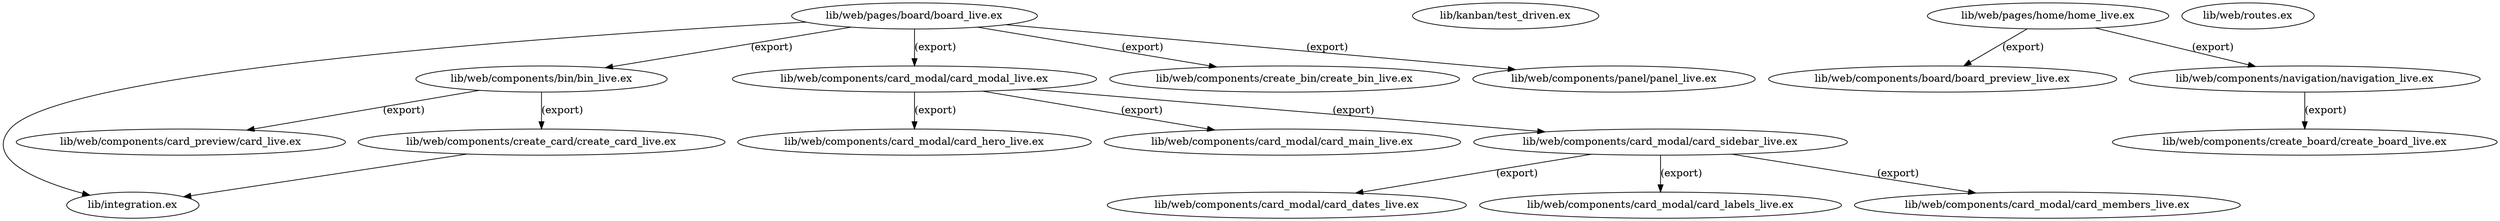digraph "xref graph" {
  "lib/integration.ex"
  "lib/kanban/test_driven.ex"
  "lib/web/components/bin/bin_live.ex"
  "lib/web/components/bin/bin_live.ex" -> "lib/web/components/card_preview/card_live.ex" [label="(export)"]
  "lib/web/components/bin/bin_live.ex" -> "lib/web/components/create_card/create_card_live.ex" [label="(export)"]
  "lib/web/components/create_card/create_card_live.ex" -> "lib/integration.ex"
  "lib/web/components/board/board_preview_live.ex"
  "lib/web/components/card_modal/card_dates_live.ex"
  "lib/web/components/card_modal/card_hero_live.ex"
  "lib/web/components/card_modal/card_labels_live.ex"
  "lib/web/components/card_modal/card_main_live.ex"
  "lib/web/components/card_modal/card_members_live.ex"
  "lib/web/components/card_modal/card_modal_live.ex"
  "lib/web/components/card_modal/card_modal_live.ex" -> "lib/web/components/card_modal/card_hero_live.ex" [label="(export)"]
  "lib/web/components/card_modal/card_modal_live.ex" -> "lib/web/components/card_modal/card_main_live.ex" [label="(export)"]
  "lib/web/components/card_modal/card_modal_live.ex" -> "lib/web/components/card_modal/card_sidebar_live.ex" [label="(export)"]
  "lib/web/components/card_modal/card_sidebar_live.ex" -> "lib/web/components/card_modal/card_dates_live.ex" [label="(export)"]
  "lib/web/components/card_modal/card_sidebar_live.ex" -> "lib/web/components/card_modal/card_labels_live.ex" [label="(export)"]
  "lib/web/components/card_modal/card_sidebar_live.ex" -> "lib/web/components/card_modal/card_members_live.ex" [label="(export)"]
  "lib/web/components/card_modal/card_sidebar_live.ex"
  "lib/web/components/card_preview/card_live.ex"
  "lib/web/components/create_bin/create_bin_live.ex"
  "lib/web/components/create_board/create_board_live.ex"
  "lib/web/components/create_card/create_card_live.ex"
  "lib/web/components/navigation/navigation_live.ex"
  "lib/web/components/navigation/navigation_live.ex" -> "lib/web/components/create_board/create_board_live.ex" [label="(export)"]
  "lib/web/components/panel/panel_live.ex"
  "lib/web/pages/board/board_live.ex"
  "lib/web/pages/board/board_live.ex" -> "lib/integration.ex"
  "lib/web/pages/board/board_live.ex" -> "lib/web/components/bin/bin_live.ex" [label="(export)"]
  "lib/web/pages/board/board_live.ex" -> "lib/web/components/card_modal/card_modal_live.ex" [label="(export)"]
  "lib/web/pages/board/board_live.ex" -> "lib/web/components/create_bin/create_bin_live.ex" [label="(export)"]
  "lib/web/pages/board/board_live.ex" -> "lib/web/components/panel/panel_live.ex" [label="(export)"]
  "lib/web/pages/home/home_live.ex"
  "lib/web/pages/home/home_live.ex" -> "lib/web/components/board/board_preview_live.ex" [label="(export)"]
  "lib/web/pages/home/home_live.ex" -> "lib/web/components/navigation/navigation_live.ex" [label="(export)"]
  "lib/web/routes.ex"
}
